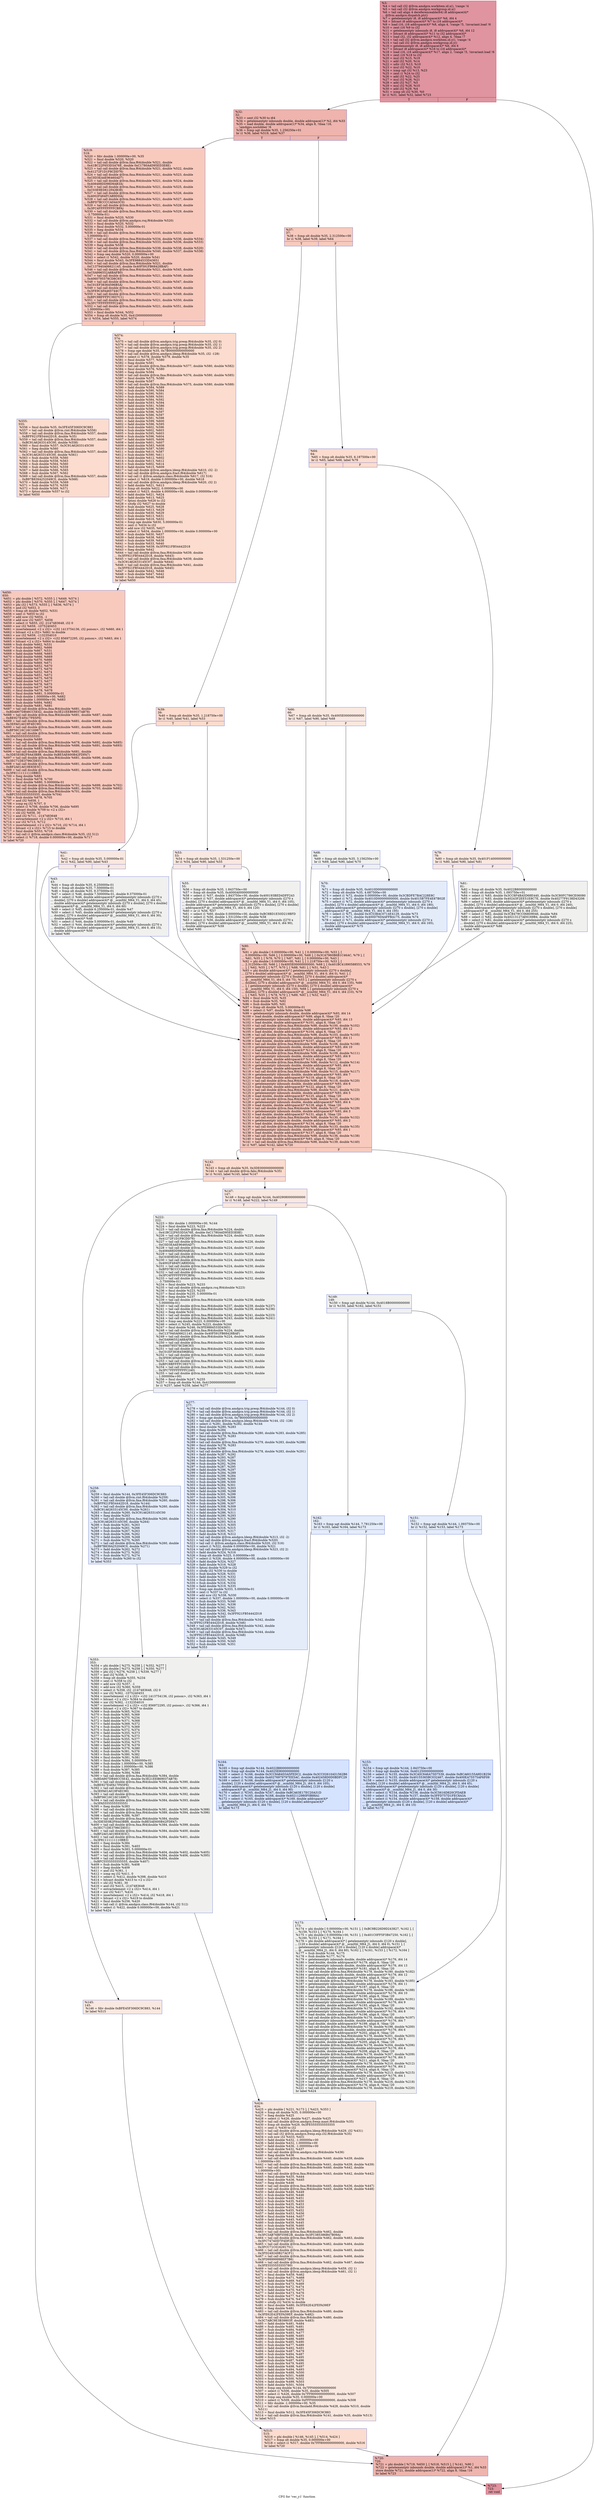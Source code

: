 digraph "CFG for 'vec_y1' function" {
	label="CFG for 'vec_y1' function";

	Node0x59ad000 [shape=record,color="#b70d28ff", style=filled, fillcolor="#b70d2870",label="{%3:\l  %4 = tail call i32 @llvm.amdgcn.workitem.id.x(), !range !4\l  %5 = tail call i32 @llvm.amdgcn.workgroup.id.x()\l  %6 = tail call align 4 dereferenceable(64) i8 addrspace(4)*\l... @llvm.amdgcn.dispatch.ptr()\l  %7 = getelementptr i8, i8 addrspace(4)* %6, i64 4\l  %8 = bitcast i8 addrspace(4)* %7 to i16 addrspace(4)*\l  %9 = load i16, i16 addrspace(4)* %8, align 4, !range !5, !invariant.load !6\l  %10 = zext i16 %9 to i32\l  %11 = getelementptr inbounds i8, i8 addrspace(4)* %6, i64 12\l  %12 = bitcast i8 addrspace(4)* %11 to i32 addrspace(4)*\l  %13 = load i32, i32 addrspace(4)* %12, align 4, !tbaa !7\l  %14 = tail call i32 @llvm.amdgcn.workitem.id.y(), !range !4\l  %15 = tail call i32 @llvm.amdgcn.workgroup.id.y()\l  %16 = getelementptr i8, i8 addrspace(4)* %6, i64 6\l  %17 = bitcast i8 addrspace(4)* %16 to i16 addrspace(4)*\l  %18 = load i16, i16 addrspace(4)* %17, align 2, !range !5, !invariant.load !6\l  %19 = zext i16 %18 to i32\l  %20 = mul i32 %15, %19\l  %21 = add i32 %20, %14\l  %22 = udiv i32 %13, %10\l  %23 = mul i32 %22, %10\l  %24 = icmp ugt i32 %13, %23\l  %25 = zext i1 %24 to i32\l  %26 = add i32 %22, %25\l  %27 = mul i32 %26, %21\l  %28 = add i32 %27, %5\l  %29 = mul i32 %28, %10\l  %30 = add i32 %29, %4\l  %31 = icmp slt i32 %30, %0\l  br i1 %31, label %32, label %723\l|{<s0>T|<s1>F}}"];
	Node0x59ad000:s0 -> Node0x59b1900;
	Node0x59ad000:s1 -> Node0x59b1990;
	Node0x59b1900 [shape=record,color="#3d50c3ff", style=filled, fillcolor="#d8564670",label="{%32:\l32:                                               \l  %33 = sext i32 %30 to i64\l  %34 = getelementptr inbounds double, double addrspace(1)* %2, i64 %33\l  %35 = load double, double addrspace(1)* %34, align 8, !tbaa !16,\l... !amdgpu.noclobber !6\l  %36 = fcmp ugt double %35, 1.256250e+01\l  br i1 %36, label %519, label %37\l|{<s0>T|<s1>F}}"];
	Node0x59b1900:s0 -> Node0x59a7450;
	Node0x59b1900:s1 -> Node0x59a74e0;
	Node0x59a74e0 [shape=record,color="#3d50c3ff", style=filled, fillcolor="#ef886b70",label="{%37:\l37:                                               \l  %38 = fcmp olt double %35, 2.312500e+00\l  br i1 %38, label %39, label %64\l|{<s0>T|<s1>F}}"];
	Node0x59a74e0:s0 -> Node0x59a76b0;
	Node0x59a74e0:s1 -> Node0x59a7740;
	Node0x59a76b0 [shape=record,color="#3d50c3ff", style=filled, fillcolor="#f7af9170",label="{%39:\l39:                                               \l  %40 = fcmp olt double %35, 1.218750e+00\l  br i1 %40, label %41, label %53\l|{<s0>T|<s1>F}}"];
	Node0x59a76b0:s0 -> Node0x59a7910;
	Node0x59a76b0:s1 -> Node0x59a79a0;
	Node0x59a7910 [shape=record,color="#3d50c3ff", style=filled, fillcolor="#f1ccb870",label="{%41:\l41:                                               \l  %42 = fcmp olt double %35, 5.000000e-01\l  br i1 %42, label %90, label %43\l|{<s0>T|<s1>F}}"];
	Node0x59a7910:s0 -> Node0x59a7b70;
	Node0x59a7910:s1 -> Node0x59a7bc0;
	Node0x59a7bc0 [shape=record,color="#3d50c3ff", style=filled, fillcolor="#dedcdb70",label="{%43:\l43:                                               \l  %44 = fcmp olt double %35, 6.250000e-01\l  %45 = fcmp olt double %35, 7.500000e-01\l  %46 = fcmp olt double %35, 9.375000e-01\l  %47 = select i1 %46, double 7.500000e-01, double 9.375000e-01\l  %48 = select i1 %46, double addrspace(4)* getelementptr inbounds ([270 x\l... double], [270 x double] addrspace(4)* @__ocmltbl_M64_Y1, i64 0, i64 45),\l... double addrspace(4)* getelementptr inbounds ([270 x double], [270 x double]\l... addrspace(4)* @__ocmltbl_M64_Y1, i64 0, i64 60)\l  %49 = select i1 %45, double 6.250000e-01, double %47\l  %50 = select i1 %45, double addrspace(4)* getelementptr inbounds ([270 x\l... double], [270 x double] addrspace(4)* @__ocmltbl_M64_Y1, i64 0, i64 30),\l... double addrspace(4)* %48\l  %51 = select i1 %44, double 5.000000e-01, double %49\l  %52 = select i1 %44, double addrspace(4)* getelementptr inbounds ([270 x\l... double], [270 x double] addrspace(4)* @__ocmltbl_M64_Y1, i64 0, i64 15),\l... double addrspace(4)* %50\l  br label %90\l}"];
	Node0x59a7bc0 -> Node0x59a7b70;
	Node0x59a79a0 [shape=record,color="#3d50c3ff", style=filled, fillcolor="#f1ccb870",label="{%53:\l53:                                               \l  %54 = fcmp olt double %35, 1.531250e+00\l  br i1 %54, label %90, label %55\l|{<s0>T|<s1>F}}"];
	Node0x59a79a0:s0 -> Node0x59a7b70;
	Node0x59a79a0:s1 -> Node0x59a89a0;
	Node0x59a89a0 [shape=record,color="#3d50c3ff", style=filled, fillcolor="#dedcdb70",label="{%55:\l55:                                               \l  %56 = fcmp olt double %35, 1.843750e+00\l  %57 = fcmp olt double %35, 0x4000A00000000000\l  %58 = select i1 %57, double 1.843750e+00, double 0x400193BED4DFF243\l  %59 = select i1 %57, double addrspace(4)* getelementptr inbounds ([270 x\l... double], [270 x double] addrspace(4)* @__ocmltbl_M64_Y1, i64 0, i64 105),\l... double addrspace(4)* getelementptr inbounds ([270 x double], [270 x double]\l... addrspace(4)* @__ocmltbl_M64_Y1, i64 0, i64 120)\l  %60 = or i1 %56, %57\l  %61 = select i1 %60, double 0.000000e+00, double 0xBC8BD1E50D219BFD\l  %62 = select i1 %56, double 1.531250e+00, double %58\l  %63 = select i1 %56, double addrspace(4)* getelementptr inbounds ([270 x\l... double], [270 x double] addrspace(4)* @__ocmltbl_M64_Y1, i64 0, i64 90),\l... double addrspace(4)* %59\l  br label %90\l}"];
	Node0x59a89a0 -> Node0x59a7b70;
	Node0x59a7740 [shape=record,color="#3d50c3ff", style=filled, fillcolor="#f7af9170",label="{%64:\l64:                                               \l  %65 = fcmp olt double %35, 6.187500e+00\l  br i1 %65, label %66, label %79\l|{<s0>T|<s1>F}}"];
	Node0x59a7740:s0 -> Node0x59b1b60;
	Node0x59a7740:s1 -> Node0x59b1bb0;
	Node0x59b1b60 [shape=record,color="#3d50c3ff", style=filled, fillcolor="#f1ccb870",label="{%66:\l66:                                               \l  %67 = fcmp olt double %35, 0x4005E00000000000\l  br i1 %67, label %90, label %68\l|{<s0>T|<s1>F}}"];
	Node0x59b1b60:s0 -> Node0x59a7b70;
	Node0x59b1b60:s1 -> Node0x59a98c0;
	Node0x59a98c0 [shape=record,color="#3d50c3ff", style=filled, fillcolor="#dedcdb70",label="{%68:\l68:                                               \l  %69 = fcmp olt double %35, 3.156250e+00\l  br i1 %69, label %90, label %70\l|{<s0>T|<s1>F}}"];
	Node0x59a98c0:s0 -> Node0x59a7b70;
	Node0x59a98c0:s1 -> Node0x59a9a90;
	Node0x59a9a90 [shape=record,color="#3d50c3ff", style=filled, fillcolor="#c1d4f470",label="{%70:\l70:                                               \l  %71 = fcmp olt double %35, 0x4010D00000000000\l  %72 = fcmp olt double %35, 4.687500e+00\l  %73 = select i1 %72, double 0.000000e+00, double 0x3CBDFE7BAC228E8C\l  %74 = select i1 %72, double 0x4010D00000000000, double 0x4015B7FE4E87B02E\l  %75 = select i1 %72, double addrspace(4)* getelementptr inbounds ([270 x\l... double], [270 x double] addrspace(4)* @__ocmltbl_M64_Y1, i64 0, i64 180),\l... double addrspace(4)* getelementptr inbounds ([270 x double], [270 x double]\l... addrspace(4)* @__ocmltbl_M64_Y1, i64 0, i64 195)\l  %76 = select i1 %71, double 0x3C53BAC0714E4129, double %73\l  %77 = select i1 %71, double 0x400D76D4AFFBA175, double %74\l  %78 = select i1 %71, double addrspace(4)* getelementptr inbounds ([270 x\l... double], [270 x double] addrspace(4)* @__ocmltbl_M64_Y1, i64 0, i64 165),\l... double addrspace(4)* %75\l  br label %90\l}"];
	Node0x59a9a90 -> Node0x59a7b70;
	Node0x59b1bb0 [shape=record,color="#3d50c3ff", style=filled, fillcolor="#f1ccb870",label="{%79:\l79:                                               \l  %80 = fcmp olt double %35, 0x401F140000000000\l  br i1 %80, label %90, label %81\l|{<s0>T|<s1>F}}"];
	Node0x59b1bb0:s0 -> Node0x59a7b70;
	Node0x59b1bb0:s1 -> Node0x59aa5d0;
	Node0x59aa5d0 [shape=record,color="#3d50c3ff", style=filled, fillcolor="#dedcdb70",label="{%81:\l81:                                               \l  %82 = fcmp olt double %35, 0x4022B80000000000\l  %83 = fcmp olt double %35, 1.093750e+01\l  %84 = select i1 %83, double 0x3CC8F4BA5D68E440, double 0x3C80FC786CE06080\l  %85 = select i1 %83, double 0x40243F2EE51E8C7E, double 0x40277F9138D43206\l  %86 = select i1 %83, double addrspace(4)* getelementptr inbounds ([270 x\l... double], [270 x double] addrspace(4)* @__ocmltbl_M64_Y1, i64 0, i64 240),\l... double addrspace(4)* getelementptr inbounds ([270 x double], [270 x double]\l... addrspace(4)* @__ocmltbl_M64_Y1, i64 0, i64 255)\l  %87 = select i1 %82, double 0x3CB479CC068D9046, double %84\l  %88 = select i1 %82, double 0x40213127AE6169B4, double %85\l  %89 = select i1 %82, double addrspace(4)* getelementptr inbounds ([270 x\l... double], [270 x double] addrspace(4)* @__ocmltbl_M64_Y1, i64 0, i64 225),\l... double addrspace(4)* %86\l  br label %90\l}"];
	Node0x59aa5d0 -> Node0x59a7b70;
	Node0x59a7b70 [shape=record,color="#3d50c3ff", style=filled, fillcolor="#ef886b70",label="{%90:\l90:                                               \l  %91 = phi double [ 0.000000e+00, %41 ], [ 0.000000e+00, %53 ], [\l... 0.000000e+00, %66 ], [ 0.000000e+00, %68 ], [ 0x3CA7960B6B1C46AC, %79 ], [\l... %61, %55 ], [ %76, %70 ], [ %87, %81 ], [ 0.000000e+00, %43 ]\l  %92 = phi double [ 0.000000e+00, %41 ], [ 1.218750e+00, %53 ], [\l... 2.312500e+00, %66 ], [ 0x4005E00000000000, %68 ], [ 0x401BC41890588553, %79\l... ], [ %62, %55 ], [ %77, %70 ], [ %88, %81 ], [ %51, %43 ]\l  %93 = phi double addrspace(4)* [ getelementptr inbounds ([270 x double],\l... [270 x double] addrspace(4)* @__ocmltbl_M64_Y1, i64 0, i64 0), %41 ], [\l... getelementptr inbounds ([270 x double], [270 x double] addrspace(4)*\l... @__ocmltbl_M64_Y1, i64 0, i64 75), %53 ], [ getelementptr inbounds ([270 x\l... double], [270 x double] addrspace(4)* @__ocmltbl_M64_Y1, i64 0, i64 135), %66\l... ], [ getelementptr inbounds ([270 x double], [270 x double] addrspace(4)*\l... @__ocmltbl_M64_Y1, i64 0, i64 150), %68 ], [ getelementptr inbounds ([270 x\l... double], [270 x double] addrspace(4)* @__ocmltbl_M64_Y1, i64 0, i64 210), %79\l... ], [ %63, %55 ], [ %78, %70 ], [ %89, %81 ], [ %52, %43 ]\l  %94 = fmul double %35, %35\l  %95 = fsub double %35, %92\l  %96 = fsub double %95, %91\l  %97 = fcmp olt double %35, 5.000000e-01\l  %98 = select i1 %97, double %94, double %96\l  %99 = getelementptr inbounds double, double addrspace(4)* %93, i64 14\l  %100 = load double, double addrspace(4)* %99, align 8, !tbaa !20\l  %101 = getelementptr inbounds double, double addrspace(4)* %93, i64 13\l  %102 = load double, double addrspace(4)* %101, align 8, !tbaa !20\l  %103 = tail call double @llvm.fma.f64(double %98, double %100, double %102)\l  %104 = getelementptr inbounds double, double addrspace(4)* %93, i64 12\l  %105 = load double, double addrspace(4)* %104, align 8, !tbaa !20\l  %106 = tail call double @llvm.fma.f64(double %98, double %103, double %105)\l  %107 = getelementptr inbounds double, double addrspace(4)* %93, i64 11\l  %108 = load double, double addrspace(4)* %107, align 8, !tbaa !20\l  %109 = tail call double @llvm.fma.f64(double %98, double %106, double %108)\l  %110 = getelementptr inbounds double, double addrspace(4)* %93, i64 10\l  %111 = load double, double addrspace(4)* %110, align 8, !tbaa !20\l  %112 = tail call double @llvm.fma.f64(double %98, double %109, double %111)\l  %113 = getelementptr inbounds double, double addrspace(4)* %93, i64 9\l  %114 = load double, double addrspace(4)* %113, align 8, !tbaa !20\l  %115 = tail call double @llvm.fma.f64(double %98, double %112, double %114)\l  %116 = getelementptr inbounds double, double addrspace(4)* %93, i64 8\l  %117 = load double, double addrspace(4)* %116, align 8, !tbaa !20\l  %118 = tail call double @llvm.fma.f64(double %98, double %115, double %117)\l  %119 = getelementptr inbounds double, double addrspace(4)* %93, i64 7\l  %120 = load double, double addrspace(4)* %119, align 8, !tbaa !20\l  %121 = tail call double @llvm.fma.f64(double %98, double %118, double %120)\l  %122 = getelementptr inbounds double, double addrspace(4)* %93, i64 6\l  %123 = load double, double addrspace(4)* %122, align 8, !tbaa !20\l  %124 = tail call double @llvm.fma.f64(double %98, double %121, double %123)\l  %125 = getelementptr inbounds double, double addrspace(4)* %93, i64 5\l  %126 = load double, double addrspace(4)* %125, align 8, !tbaa !20\l  %127 = tail call double @llvm.fma.f64(double %98, double %124, double %126)\l  %128 = getelementptr inbounds double, double addrspace(4)* %93, i64 4\l  %129 = load double, double addrspace(4)* %128, align 8, !tbaa !20\l  %130 = tail call double @llvm.fma.f64(double %98, double %127, double %129)\l  %131 = getelementptr inbounds double, double addrspace(4)* %93, i64 3\l  %132 = load double, double addrspace(4)* %131, align 8, !tbaa !20\l  %133 = tail call double @llvm.fma.f64(double %98, double %130, double %132)\l  %134 = getelementptr inbounds double, double addrspace(4)* %93, i64 2\l  %135 = load double, double addrspace(4)* %134, align 8, !tbaa !20\l  %136 = tail call double @llvm.fma.f64(double %98, double %133, double %135)\l  %137 = getelementptr inbounds double, double addrspace(4)* %93, i64 1\l  %138 = load double, double addrspace(4)* %137, align 8, !tbaa !20\l  %139 = tail call double @llvm.fma.f64(double %98, double %136, double %138)\l  %140 = load double, double addrspace(4)* %93, align 8, !tbaa !20\l  %141 = tail call double @llvm.fma.f64(double %98, double %139, double %140)\l  br i1 %97, label %142, label %720\l|{<s0>T|<s1>F}}"];
	Node0x59a7b70:s0 -> Node0x59be5e0;
	Node0x59a7b70:s1 -> Node0x59be670;
	Node0x59be5e0 [shape=record,color="#3d50c3ff", style=filled, fillcolor="#f7af9170",label="{%142:\l142:                                              \l  %143 = fcmp olt double %35, 0x3DE0000000000000\l  %144 = tail call double @llvm.fabs.f64(double %35)\l  br i1 %143, label %145, label %147\l|{<s0>T|<s1>F}}"];
	Node0x59be5e0:s0 -> Node0x59bea40;
	Node0x59be5e0:s1 -> Node0x59bead0;
	Node0x59bea40 [shape=record,color="#3d50c3ff", style=filled, fillcolor="#f1ccb870",label="{%145:\l145:                                              \l  %146 = fdiv double 0xBFE45F306DC9C883, %144\l  br label %515\l}"];
	Node0x59bea40 -> Node0x59beca0;
	Node0x59bead0 [shape=record,color="#3d50c3ff", style=filled, fillcolor="#f1ccb870",label="{%147:\l147:                                              \l  %148 = fcmp ugt double %144, 0x4029080000000000\l  br i1 %148, label %222, label %149\l|{<s0>T|<s1>F}}"];
	Node0x59bead0:s0 -> Node0x59bee30;
	Node0x59bead0:s1 -> Node0x59beec0;
	Node0x59beec0 [shape=record,color="#3d50c3ff", style=filled, fillcolor="#dedcdb70",label="{%149:\l149:                                              \l  %150 = fcmp ugt double %144, 0x4018B00000000000\l  br i1 %150, label %162, label %151\l|{<s0>T|<s1>F}}"];
	Node0x59beec0:s0 -> Node0x59bf090;
	Node0x59beec0:s1 -> Node0x59bf120;
	Node0x59bf120 [shape=record,color="#3d50c3ff", style=filled, fillcolor="#c1d4f470",label="{%151:\l151:                                              \l  %152 = fcmp ugt double %144, 1.093750e+00\l  br i1 %152, label %153, label %173\l|{<s0>T|<s1>F}}"];
	Node0x59bf120:s0 -> Node0x59bf2f0;
	Node0x59bf120:s1 -> Node0x59bf380;
	Node0x59bf2f0 [shape=record,color="#3d50c3ff", style=filled, fillcolor="#a1c0ff70",label="{%153:\l153:                                              \l  %154 = fcmp ugt double %144, 2.843750e+00\l  %155 = fcmp ugt double %144, 0x4012500000000000\l  %156 = select i1 %155, double 0x3CA5C646A75D7539, double 0xBCA60155A9D1B256\l  %157 = select i1 %155, double 0x40155365BC032467, double 0x400EA75575AF6F09\l  %158 = select i1 %155, double addrspace(4)* getelementptr inbounds ([120 x\l... double], [120 x double] addrspace(4)* @__ocmltbl_M64_J1, i64 0, i64 45),\l... double addrspace(4)* getelementptr inbounds ([120 x double], [120 x double]\l... addrspace(4)* @__ocmltbl_M64_J1, i64 0, i64 30)\l  %159 = select i1 %154, double %156, double 0x3C5616D820CFDAEB\l  %160 = select i1 %154, double %157, double 0x3FFD757D1FEC8A3A\l  %161 = select i1 %154, double addrspace(4)* %158, double addrspace(4)*\l... getelementptr inbounds ([120 x double], [120 x double] addrspace(4)*\l... @__ocmltbl_M64_J1, i64 0, i64 15)\l  br label %173\l}"];
	Node0x59bf2f0 -> Node0x59bf380;
	Node0x59bf090 [shape=record,color="#3d50c3ff", style=filled, fillcolor="#c1d4f470",label="{%162:\l162:                                              \l  %163 = fcmp ugt double %144, 7.781250e+00\l  br i1 %163, label %164, label %173\l|{<s0>T|<s1>F}}"];
	Node0x59bf090:s0 -> Node0x59bfef0;
	Node0x59bf090:s1 -> Node0x59bf380;
	Node0x59bfef0 [shape=record,color="#3d50c3ff", style=filled, fillcolor="#a1c0ff70",label="{%164:\l164:                                              \l  %165 = fcmp ugt double %144, 0x4022B80000000000\l  %166 = fcmp ugt double %144, 0x4025E80000000000\l  %167 = select i1 %166, double 0x3CC9A84D3A5FEDC2, double 0x3CC02610A51562B6\l  %168 = select i1 %166, double 0x40276979797EE5AC, double 0x402458D0D0BDFC29\l  %169 = select i1 %166, double addrspace(4)* getelementptr inbounds ([120 x\l... double], [120 x double] addrspace(4)* @__ocmltbl_M64_J1, i64 0, i64 105),\l... double addrspace(4)* getelementptr inbounds ([120 x double], [120 x double]\l... addrspace(4)* @__ocmltbl_M64_J1, i64 0, i64 90)\l  %170 = select i1 %165, double %167, double 0xBCA63E17EC20A31D\l  %171 = select i1 %165, double %168, double 0x402112980F0B88A1\l  %172 = select i1 %165, double addrspace(4)* %169, double addrspace(4)*\l... getelementptr inbounds ([120 x double], [120 x double] addrspace(4)*\l... @__ocmltbl_M64_J1, i64 0, i64 75)\l  br label %173\l}"];
	Node0x59bfef0 -> Node0x59bf380;
	Node0x59bf380 [shape=record,color="#3d50c3ff", style=filled, fillcolor="#dedcdb70",label="{%173:\l173:                                              \l  %174 = phi double [ 0.000000e+00, %151 ], [ 0xBC9B226D9D243827, %162 ], [\l... %159, %153 ], [ %170, %164 ]\l  %175 = phi double [ 0.000000e+00, %151 ], [ 0x401C0FF5F3B47250, %162 ], [\l... %160, %153 ], [ %171, %164 ]\l  %176 = phi double addrspace(4)* [ getelementptr inbounds ([120 x double],\l... [120 x double] addrspace(4)* @__ocmltbl_M64_J1, i64 0, i64 0), %151 ], [\l... getelementptr inbounds ([120 x double], [120 x double] addrspace(4)*\l... @__ocmltbl_M64_J1, i64 0, i64 60), %162 ], [ %161, %153 ], [ %172, %164 ]\l  %177 = fsub double %144, %175\l  %178 = fsub double %177, %174\l  %179 = getelementptr inbounds double, double addrspace(4)* %176, i64 14\l  %180 = load double, double addrspace(4)* %179, align 8, !tbaa !20\l  %181 = getelementptr inbounds double, double addrspace(4)* %176, i64 13\l  %182 = load double, double addrspace(4)* %181, align 8, !tbaa !20\l  %183 = tail call double @llvm.fma.f64(double %178, double %180, double %182)\l  %184 = getelementptr inbounds double, double addrspace(4)* %176, i64 12\l  %185 = load double, double addrspace(4)* %184, align 8, !tbaa !20\l  %186 = tail call double @llvm.fma.f64(double %178, double %183, double %185)\l  %187 = getelementptr inbounds double, double addrspace(4)* %176, i64 11\l  %188 = load double, double addrspace(4)* %187, align 8, !tbaa !20\l  %189 = tail call double @llvm.fma.f64(double %178, double %186, double %188)\l  %190 = getelementptr inbounds double, double addrspace(4)* %176, i64 10\l  %191 = load double, double addrspace(4)* %190, align 8, !tbaa !20\l  %192 = tail call double @llvm.fma.f64(double %178, double %189, double %191)\l  %193 = getelementptr inbounds double, double addrspace(4)* %176, i64 9\l  %194 = load double, double addrspace(4)* %193, align 8, !tbaa !20\l  %195 = tail call double @llvm.fma.f64(double %178, double %192, double %194)\l  %196 = getelementptr inbounds double, double addrspace(4)* %176, i64 8\l  %197 = load double, double addrspace(4)* %196, align 8, !tbaa !20\l  %198 = tail call double @llvm.fma.f64(double %178, double %195, double %197)\l  %199 = getelementptr inbounds double, double addrspace(4)* %176, i64 7\l  %200 = load double, double addrspace(4)* %199, align 8, !tbaa !20\l  %201 = tail call double @llvm.fma.f64(double %178, double %198, double %200)\l  %202 = getelementptr inbounds double, double addrspace(4)* %176, i64 6\l  %203 = load double, double addrspace(4)* %202, align 8, !tbaa !20\l  %204 = tail call double @llvm.fma.f64(double %178, double %201, double %203)\l  %205 = getelementptr inbounds double, double addrspace(4)* %176, i64 5\l  %206 = load double, double addrspace(4)* %205, align 8, !tbaa !20\l  %207 = tail call double @llvm.fma.f64(double %178, double %204, double %206)\l  %208 = getelementptr inbounds double, double addrspace(4)* %176, i64 4\l  %209 = load double, double addrspace(4)* %208, align 8, !tbaa !20\l  %210 = tail call double @llvm.fma.f64(double %178, double %207, double %209)\l  %211 = getelementptr inbounds double, double addrspace(4)* %176, i64 3\l  %212 = load double, double addrspace(4)* %211, align 8, !tbaa !20\l  %213 = tail call double @llvm.fma.f64(double %178, double %210, double %212)\l  %214 = getelementptr inbounds double, double addrspace(4)* %176, i64 2\l  %215 = load double, double addrspace(4)* %214, align 8, !tbaa !20\l  %216 = tail call double @llvm.fma.f64(double %178, double %213, double %215)\l  %217 = getelementptr inbounds double, double addrspace(4)* %176, i64 1\l  %218 = load double, double addrspace(4)* %217, align 8, !tbaa !20\l  %219 = tail call double @llvm.fma.f64(double %178, double %216, double %218)\l  %220 = load double, double addrspace(4)* %176, align 8, !tbaa !20\l  %221 = tail call double @llvm.fma.f64(double %178, double %219, double %220)\l  br label %424\l}"];
	Node0x59bf380 -> Node0x59c2e80;
	Node0x59bee30 [shape=record,color="#3d50c3ff", style=filled, fillcolor="#dedcdb70",label="{%222:\l222:                                              \l  %223 = fdiv double 1.000000e+00, %144\l  %224 = fmul double %223, %223\l  %225 = tail call double @llvm.fma.f64(double %224, double\l... 0x41BC22F653D3A76E, double 0xC1780A4D95ED3E8E)\l  %226 = tail call double @llvm.fma.f64(double %224, double %225, double\l... 0x41272F1D1F8CDD76)\l  %227 = tail call double @llvm.fma.f64(double %224, double %226, double\l... 0xC0D3EA4E96460AD7)\l  %228 = tail call double @llvm.fma.f64(double %224, double %227, double\l... 0x408488DD98D9AB3A)\l  %229 = tail call double @llvm.fma.f64(double %224, double %228, double\l... 0xC03E9ED612FA3B38)\l  %230 = tail call double @llvm.fma.f64(double %224, double %229, double\l... 0x4002F484FCAB9DDA)\l  %231 = tail call double @llvm.fma.f64(double %224, double %230, double\l... 0xBFD7BCCCCAD443C0)\l  %232 = tail call double @llvm.fma.f64(double %224, double %231, double\l... 0x3FC4FFFFFFFFCBFA)\l  %233 = tail call double @llvm.fma.f64(double %224, double %232, double\l... -3.750000e-01)\l  %234 = fmul double %223, %233\l  %235 = tail call double @llvm.amdgcn.rsq.f64(double %223)\l  %236 = fmul double %223, %235\l  %237 = fmul double %235, 5.000000e-01\l  %238 = fneg double %237\l  %239 = tail call double @llvm.fma.f64(double %238, double %236, double\l... 5.000000e-01)\l  %240 = tail call double @llvm.fma.f64(double %237, double %239, double %237)\l  %241 = tail call double @llvm.fma.f64(double %236, double %239, double %236)\l  %242 = fneg double %241\l  %243 = tail call double @llvm.fma.f64(double %242, double %241, double %223)\l  %244 = tail call double @llvm.fma.f64(double %243, double %240, double %241)\l  %245 = fcmp oeq double %223, 0.000000e+00\l  %246 = select i1 %245, double %223, double %244\l  %247 = fmul double %246, 0x3FE9884533D43651\l  %248 = tail call double @llvm.fma.f64(double %224, double\l... 0xC137940A06621145, double 0x40F591FB68428BAF)\l  %249 = tail call double @llvm.fma.f64(double %224, double %248, double\l... 0xC0A996552A8BAFB0)\l  %250 = tail call double @llvm.fma.f64(double %224, double %249, double\l... 0x4060795578CD8C93)\l  %251 = tail call double @llvm.fma.f64(double %224, double %250, double\l... 0xC01EF38364596B5A)\l  %252 = tail call double @llvm.fma.f64(double %224, double %251, double\l... 0x3FE9C4FA465744C7)\l  %253 = tail call double @llvm.fma.f64(double %224, double %252, double\l... 0xBFC8BFFFFC3937C1)\l  %254 = tail call double @llvm.fma.f64(double %224, double %253, double\l... 0x3FC7FFFFFFFFC240)\l  %255 = tail call double @llvm.fma.f64(double %224, double %254, double\l... 1.000000e+00)\l  %256 = fmul double %247, %255\l  %257 = fcmp olt double %144, 0x41D0000000000000\l  br i1 %257, label %258, label %277\l|{<s0>T|<s1>F}}"];
	Node0x59bee30:s0 -> Node0x59bd820;
	Node0x59bee30:s1 -> Node0x59bd8b0;
	Node0x59bd820 [shape=record,color="#3d50c3ff", style=filled, fillcolor="#c1d4f470",label="{%258:\l258:                                              \l  %259 = fmul double %144, 0x3FE45F306DC9C883\l  %260 = tail call double @llvm.rint.f64(double %259)\l  %261 = tail call double @llvm.fma.f64(double %260, double\l... 0xBFF921FB54442D18, double %144)\l  %262 = tail call double @llvm.fma.f64(double %260, double\l... 0xBC91A62633145C00, double %261)\l  %263 = fmul double %260, 0x3C91A62633145C00\l  %264 = fneg double %263\l  %265 = tail call double @llvm.fma.f64(double %260, double\l... 0x3C91A62633145C00, double %264)\l  %266 = fsub double %261, %263\l  %267 = fsub double %261, %266\l  %268 = fsub double %267, %263\l  %269 = fsub double %266, %262\l  %270 = fadd double %269, %268\l  %271 = fsub double %270, %265\l  %272 = tail call double @llvm.fma.f64(double %260, double\l... 0xB97B839A252049C0, double %271)\l  %273 = fadd double %262, %272\l  %274 = fsub double %273, %262\l  %275 = fsub double %272, %274\l  %276 = fptosi double %260 to i32\l  br label %353\l}"];
	Node0x59bd820 -> Node0x59c7020;
	Node0x59bd8b0 [shape=record,color="#3d50c3ff", style=filled, fillcolor="#c1d4f470",label="{%277:\l277:                                              \l  %278 = tail call double @llvm.amdgcn.trig.preop.f64(double %144, i32 0)\l  %279 = tail call double @llvm.amdgcn.trig.preop.f64(double %144, i32 1)\l  %280 = tail call double @llvm.amdgcn.trig.preop.f64(double %144, i32 2)\l  %281 = fcmp oge double %144, 0x7B00000000000000\l  %282 = tail call double @llvm.amdgcn.ldexp.f64(double %144, i32 -128)\l  %283 = select i1 %281, double %282, double %144\l  %284 = fmul double %280, %283\l  %285 = fneg double %284\l  %286 = tail call double @llvm.fma.f64(double %280, double %283, double %285)\l  %287 = fmul double %279, %283\l  %288 = fneg double %287\l  %289 = tail call double @llvm.fma.f64(double %279, double %283, double %288)\l  %290 = fmul double %278, %283\l  %291 = fneg double %290\l  %292 = tail call double @llvm.fma.f64(double %278, double %283, double %291)\l  %293 = fadd double %287, %292\l  %294 = fsub double %293, %287\l  %295 = fsub double %293, %294\l  %296 = fsub double %292, %294\l  %297 = fsub double %287, %295\l  %298 = fadd double %296, %297\l  %299 = fadd double %284, %289\l  %300 = fsub double %299, %284\l  %301 = fsub double %299, %300\l  %302 = fsub double %289, %300\l  %303 = fsub double %284, %301\l  %304 = fadd double %302, %303\l  %305 = fadd double %299, %298\l  %306 = fsub double %305, %299\l  %307 = fsub double %305, %306\l  %308 = fsub double %298, %306\l  %309 = fsub double %299, %307\l  %310 = fadd double %308, %309\l  %311 = fadd double %304, %310\l  %312 = fadd double %286, %311\l  %313 = fadd double %290, %293\l  %314 = fsub double %313, %290\l  %315 = fsub double %293, %314\l  %316 = fadd double %315, %305\l  %317 = fsub double %316, %315\l  %318 = fsub double %305, %317\l  %319 = fadd double %318, %312\l  %320 = tail call double @llvm.amdgcn.ldexp.f64(double %313, i32 -2)\l  %321 = tail call double @llvm.amdgcn.fract.f64(double %320)\l  %322 = tail call i1 @llvm.amdgcn.class.f64(double %320, i32 516)\l  %323 = select i1 %322, double 0.000000e+00, double %321\l  %324 = tail call double @llvm.amdgcn.ldexp.f64(double %323, i32 2)\l  %325 = fadd double %324, %316\l  %326 = fcmp olt double %325, 0.000000e+00\l  %327 = select i1 %326, double 4.000000e+00, double 0.000000e+00\l  %328 = fadd double %324, %327\l  %329 = fadd double %316, %328\l  %330 = fptosi double %329 to i32\l  %331 = sitofp i32 %330 to double\l  %332 = fsub double %328, %331\l  %333 = fadd double %316, %332\l  %334 = fsub double %333, %332\l  %335 = fsub double %316, %334\l  %336 = fadd double %319, %335\l  %337 = fcmp oge double %333, 5.000000e-01\l  %338 = zext i1 %337 to i32\l  %339 = add nsw i32 %338, %330\l  %340 = select i1 %337, double 1.000000e+00, double 0.000000e+00\l  %341 = fsub double %333, %340\l  %342 = fadd double %341, %336\l  %343 = fsub double %342, %341\l  %344 = fsub double %336, %343\l  %345 = fmul double %342, 0x3FF921FB54442D18\l  %346 = fneg double %345\l  %347 = tail call double @llvm.fma.f64(double %342, double\l... 0x3FF921FB54442D18, double %346)\l  %348 = tail call double @llvm.fma.f64(double %342, double\l... 0x3C91A62633145C07, double %347)\l  %349 = tail call double @llvm.fma.f64(double %344, double\l... 0x3FF921FB54442D18, double %348)\l  %350 = fadd double %345, %349\l  %351 = fsub double %350, %345\l  %352 = fsub double %349, %351\l  br label %353\l}"];
	Node0x59bd8b0 -> Node0x59c7020;
	Node0x59c7020 [shape=record,color="#3d50c3ff", style=filled, fillcolor="#dedcdb70",label="{%353:\l353:                                              \l  %354 = phi double [ %275, %258 ], [ %352, %277 ]\l  %355 = phi double [ %273, %258 ], [ %350, %277 ]\l  %356 = phi i32 [ %276, %258 ], [ %339, %277 ]\l  %357 = and i32 %356, 3\l  %358 = fcmp olt double %355, %234\l  %359 = sext i1 %358 to i32\l  %360 = add nsw i32 %357, -1\l  %361 = add nsw i32 %360, %359\l  %362 = select i1 %358, i32 -2147483648, i32 0\l  %363 = xor i32 %362, -1075240453\l  %364 = insertelement \<2 x i32\> \<i32 1413754136, i32 poison\>, i32 %363, i64 1\l  %365 = bitcast \<2 x i32\> %364 to double\l  %366 = xor i32 %362, -1132354010\l  %367 = insertelement \<2 x i32\> \<i32 856972295, i32 poison\>, i32 %366, i64 1\l  %368 = bitcast \<2 x i32\> %367 to double\l  %369 = fsub double %365, %234\l  %370 = fsub double %365, %369\l  %371 = fsub double %370, %234\l  %372 = fadd double %371, %368\l  %373 = fadd double %369, %372\l  %374 = fsub double %373, %369\l  %375 = fsub double %372, %374\l  %376 = fadd double %355, %373\l  %377 = fsub double %376, %373\l  %378 = fsub double %355, %377\l  %379 = fadd double %354, %375\l  %380 = fadd double %378, %379\l  %381 = fadd double %376, %380\l  %382 = fsub double %381, %376\l  %383 = fsub double %380, %382\l  %384 = fmul double %381, %381\l  %385 = fmul double %384, 5.000000e-01\l  %386 = fsub double 1.000000e+00, %385\l  %387 = fsub double 1.000000e+00, %386\l  %388 = fsub double %387, %385\l  %389 = fmul double %384, %384\l  %390 = tail call double @llvm.fma.f64(double %384, double\l... 0xBDA907DB46CC5E42, double 0x3E21EEB69037AB78)\l  %391 = tail call double @llvm.fma.f64(double %384, double %390, double\l... 0xBE927E4FA17F65F6)\l  %392 = tail call double @llvm.fma.f64(double %384, double %391, double\l... 0x3EFA01A019F4EC90)\l  %393 = tail call double @llvm.fma.f64(double %384, double %392, double\l... 0xBF56C16C16C16967)\l  %394 = tail call double @llvm.fma.f64(double %384, double %393, double\l... 0x3FA5555555555555)\l  %395 = fneg double %383\l  %396 = tail call double @llvm.fma.f64(double %381, double %395, double %388)\l  %397 = tail call double @llvm.fma.f64(double %389, double %394, double %396)\l  %398 = fadd double %386, %397\l  %399 = tail call double @llvm.fma.f64(double %384, double\l... 0x3DE5E0B2F9A43BB8, double 0xBE5AE600B42FDFA7)\l  %400 = tail call double @llvm.fma.f64(double %384, double %399, double\l... 0x3EC71DE3796CDE01)\l  %401 = tail call double @llvm.fma.f64(double %384, double %400, double\l... 0xBF2A01A019E83E5C)\l  %402 = tail call double @llvm.fma.f64(double %384, double %401, double\l... 0x3F81111111110BB3)\l  %403 = fneg double %384\l  %404 = fmul double %381, %403\l  %405 = fmul double %383, 5.000000e-01\l  %406 = tail call double @llvm.fma.f64(double %404, double %402, double %405)\l  %407 = tail call double @llvm.fma.f64(double %384, double %406, double %395)\l  %408 = tail call double @llvm.fma.f64(double %404, double\l... 0xBFC5555555555555, double %407)\l  %409 = fsub double %381, %408\l  %410 = fneg double %409\l  %411 = and i32 %361, 1\l  %412 = icmp eq i32 %411, 0\l  %413 = select i1 %412, double %398, double %410\l  %414 = bitcast double %413 to \<2 x i32\>\l  %415 = shl i32 %361, 30\l  %416 = and i32 %415, -2147483648\l  %417 = extractelement \<2 x i32\> %414, i64 1\l  %418 = xor i32 %417, %416\l  %419 = insertelement \<2 x i32\> %414, i32 %418, i64 1\l  %420 = bitcast \<2 x i32\> %419 to double\l  %421 = fmul double %256, %420\l  %422 = tail call i1 @llvm.amdgcn.class.f64(double %144, i32 512)\l  %423 = select i1 %422, double 0.000000e+00, double %421\l  br label %424\l}"];
	Node0x59c7020 -> Node0x59c2e80;
	Node0x59c2e80 [shape=record,color="#3d50c3ff", style=filled, fillcolor="#f1ccb870",label="{%424:\l424:                                              \l  %425 = phi double [ %221, %173 ], [ %423, %353 ]\l  %426 = fcmp olt double %35, 0.000000e+00\l  %427 = fneg double %425\l  %428 = select i1 %426, double %427, double %425\l  %429 = tail call double @llvm.amdgcn.frexp.mant.f64(double %35)\l  %430 = fcmp olt double %429, 0x3FE5555555555555\l  %431 = zext i1 %430 to i32\l  %432 = tail call double @llvm.amdgcn.ldexp.f64(double %429, i32 %431)\l  %433 = tail call i32 @llvm.amdgcn.frexp.exp.i32.f64(double %35)\l  %434 = sub nsw i32 %433, %431\l  %435 = fadd double %432, -1.000000e+00\l  %436 = fadd double %432, 1.000000e+00\l  %437 = fadd double %436, -1.000000e+00\l  %438 = fsub double %432, %437\l  %439 = tail call double @llvm.amdgcn.rcp.f64(double %436)\l  %440 = fneg double %436\l  %441 = tail call double @llvm.fma.f64(double %440, double %439, double\l... 1.000000e+00)\l  %442 = tail call double @llvm.fma.f64(double %441, double %439, double %439)\l  %443 = tail call double @llvm.fma.f64(double %440, double %442, double\l... 1.000000e+00)\l  %444 = tail call double @llvm.fma.f64(double %443, double %442, double %442)\l  %445 = fmul double %435, %444\l  %446 = fmul double %436, %445\l  %447 = fneg double %446\l  %448 = tail call double @llvm.fma.f64(double %445, double %436, double %447)\l  %449 = tail call double @llvm.fma.f64(double %445, double %438, double %448)\l  %450 = fadd double %446, %449\l  %451 = fsub double %450, %446\l  %452 = fsub double %449, %451\l  %453 = fsub double %435, %450\l  %454 = fsub double %435, %453\l  %455 = fsub double %454, %450\l  %456 = fsub double %455, %452\l  %457 = fadd double %453, %456\l  %458 = fmul double %444, %457\l  %459 = fadd double %445, %458\l  %460 = fsub double %459, %445\l  %461 = fsub double %458, %460\l  %462 = fmul double %459, %459\l  %463 = tail call double @llvm.fma.f64(double %462, double\l... 0x3FC3AB76BF559E2B, double 0x3FC385386B47B09A)\l  %464 = tail call double @llvm.fma.f64(double %462, double %463, double\l... 0x3FC7474DD7F4DF2E)\l  %465 = tail call double @llvm.fma.f64(double %462, double %464, double\l... 0x3FCC71C016291751)\l  %466 = tail call double @llvm.fma.f64(double %462, double %465, double\l... 0x3FD249249B27ACF1)\l  %467 = tail call double @llvm.fma.f64(double %462, double %466, double\l... 0x3FD99999998EF7B6)\l  %468 = tail call double @llvm.fma.f64(double %462, double %467, double\l... 0x3FE5555555555780)\l  %469 = tail call double @llvm.amdgcn.ldexp.f64(double %459, i32 1)\l  %470 = tail call double @llvm.amdgcn.ldexp.f64(double %461, i32 1)\l  %471 = fmul double %459, %462\l  %472 = fmul double %471, %468\l  %473 = fadd double %469, %472\l  %474 = fsub double %473, %469\l  %475 = fsub double %472, %474\l  %476 = fadd double %470, %475\l  %477 = fadd double %473, %476\l  %478 = fsub double %477, %473\l  %479 = fsub double %476, %478\l  %480 = sitofp i32 %434 to double\l  %481 = fmul double %480, 0x3FE62E42FEFA39EF\l  %482 = fneg double %481\l  %483 = tail call double @llvm.fma.f64(double %480, double\l... 0x3FE62E42FEFA39EF, double %482)\l  %484 = tail call double @llvm.fma.f64(double %480, double\l... 0x3C7ABC9E3B39803F, double %483)\l  %485 = fadd double %481, %484\l  %486 = fsub double %485, %481\l  %487 = fsub double %484, %486\l  %488 = fadd double %485, %477\l  %489 = fsub double %488, %485\l  %490 = fsub double %488, %489\l  %491 = fsub double %485, %490\l  %492 = fsub double %477, %489\l  %493 = fadd double %492, %491\l  %494 = fadd double %487, %479\l  %495 = fsub double %494, %487\l  %496 = fsub double %494, %495\l  %497 = fsub double %487, %496\l  %498 = fsub double %479, %495\l  %499 = fadd double %498, %497\l  %500 = fadd double %494, %493\l  %501 = fadd double %488, %500\l  %502 = fsub double %501, %488\l  %503 = fsub double %500, %502\l  %504 = fadd double %499, %503\l  %505 = fadd double %501, %504\l  %506 = fcmp oeq double %144, 0x7FF0000000000000\l  %507 = select i1 %506, double %35, double %505\l  %508 = select i1 %426, double 0x7FF8000000000000, double %507\l  %509 = fcmp oeq double %35, 0.000000e+00\l  %510 = select i1 %509, double 0xFFF0000000000000, double %508\l  %511 = fdiv double -1.000000e+00, %35\l  %512 = tail call double @llvm.fmuladd.f64(double %428, double %510, double\l... %511)\l  %513 = fmul double %512, 0x3FE45F306DC9C883\l  %514 = tail call double @llvm.fma.f64(double %141, double %35, double %513)\l  br label %515\l}"];
	Node0x59c2e80 -> Node0x59beca0;
	Node0x59beca0 [shape=record,color="#3d50c3ff", style=filled, fillcolor="#f7af9170",label="{%515:\l515:                                              \l  %516 = phi double [ %146, %145 ], [ %514, %424 ]\l  %517 = fcmp olt double %35, 0.000000e+00\l  %518 = select i1 %517, double 0x7FF8000000000000, double %516\l  br label %720\l}"];
	Node0x59beca0 -> Node0x59be670;
	Node0x59a7450 [shape=record,color="#3d50c3ff", style=filled, fillcolor="#ef886b70",label="{%519:\l519:                                              \l  %520 = fdiv double 1.000000e+00, %35\l  %521 = fmul double %520, %520\l  %522 = tail call double @llvm.fma.f64(double %521, double\l... 0x41BC22F653D3A76E, double 0xC1780A4D95ED3E8E)\l  %523 = tail call double @llvm.fma.f64(double %521, double %522, double\l... 0x41272F1D1F8CDD76)\l  %524 = tail call double @llvm.fma.f64(double %521, double %523, double\l... 0xC0D3EA4E96460AD7)\l  %525 = tail call double @llvm.fma.f64(double %521, double %524, double\l... 0x408488DD98D9AB3A)\l  %526 = tail call double @llvm.fma.f64(double %521, double %525, double\l... 0xC03E9ED612FA3B38)\l  %527 = tail call double @llvm.fma.f64(double %521, double %526, double\l... 0x4002F484FCAB9DDA)\l  %528 = tail call double @llvm.fma.f64(double %521, double %527, double\l... 0xBFD7BCCCCAD443C0)\l  %529 = tail call double @llvm.fma.f64(double %521, double %528, double\l... 0x3FC4FFFFFFFFCBFA)\l  %530 = tail call double @llvm.fma.f64(double %521, double %529, double\l... -3.750000e-01)\l  %531 = fmul double %520, %530\l  %532 = tail call double @llvm.amdgcn.rsq.f64(double %520)\l  %533 = fmul double %520, %532\l  %534 = fmul double %532, 5.000000e-01\l  %535 = fneg double %534\l  %536 = tail call double @llvm.fma.f64(double %535, double %533, double\l... 5.000000e-01)\l  %537 = tail call double @llvm.fma.f64(double %534, double %536, double %534)\l  %538 = tail call double @llvm.fma.f64(double %533, double %536, double %533)\l  %539 = fneg double %538\l  %540 = tail call double @llvm.fma.f64(double %539, double %538, double %520)\l  %541 = tail call double @llvm.fma.f64(double %540, double %537, double %538)\l  %542 = fcmp oeq double %520, 0.000000e+00\l  %543 = select i1 %542, double %520, double %541\l  %544 = fmul double %543, 0x3FE9884533D43651\l  %545 = tail call double @llvm.fma.f64(double %521, double\l... 0xC137940A06621145, double 0x40F591FB68428BAF)\l  %546 = tail call double @llvm.fma.f64(double %521, double %545, double\l... 0xC0A996552A8BAFB0)\l  %547 = tail call double @llvm.fma.f64(double %521, double %546, double\l... 0x4060795578CD8C93)\l  %548 = tail call double @llvm.fma.f64(double %521, double %547, double\l... 0xC01EF38364596B5A)\l  %549 = tail call double @llvm.fma.f64(double %521, double %548, double\l... 0x3FE9C4FA465744C7)\l  %550 = tail call double @llvm.fma.f64(double %521, double %549, double\l... 0xBFC8BFFFFC3937C1)\l  %551 = tail call double @llvm.fma.f64(double %521, double %550, double\l... 0x3FC7FFFFFFFFC240)\l  %552 = tail call double @llvm.fma.f64(double %521, double %551, double\l... 1.000000e+00)\l  %553 = fmul double %544, %552\l  %554 = fcmp olt double %35, 0x41D0000000000000\l  br i1 %554, label %555, label %574\l|{<s0>T|<s1>F}}"];
	Node0x59a7450:s0 -> Node0x59d6890;
	Node0x59a7450:s1 -> Node0x59d68e0;
	Node0x59d6890 [shape=record,color="#3d50c3ff", style=filled, fillcolor="#f7af9170",label="{%555:\l555:                                              \l  %556 = fmul double %35, 0x3FE45F306DC9C883\l  %557 = tail call double @llvm.rint.f64(double %556)\l  %558 = tail call double @llvm.fma.f64(double %557, double\l... 0xBFF921FB54442D18, double %35)\l  %559 = tail call double @llvm.fma.f64(double %557, double\l... 0xBC91A62633145C00, double %558)\l  %560 = fmul double %557, 0x3C91A62633145C00\l  %561 = fneg double %560\l  %562 = tail call double @llvm.fma.f64(double %557, double\l... 0x3C91A62633145C00, double %561)\l  %563 = fsub double %558, %560\l  %564 = fsub double %558, %563\l  %565 = fsub double %564, %560\l  %566 = fsub double %563, %559\l  %567 = fadd double %566, %565\l  %568 = fsub double %567, %562\l  %569 = tail call double @llvm.fma.f64(double %557, double\l... 0xB97B839A252049C0, double %568)\l  %570 = fadd double %559, %569\l  %571 = fsub double %570, %559\l  %572 = fsub double %569, %571\l  %573 = fptosi double %557 to i32\l  br label %650\l}"];
	Node0x59d6890 -> Node0x59d76e0;
	Node0x59d68e0 [shape=record,color="#3d50c3ff", style=filled, fillcolor="#f7af9170",label="{%574:\l574:                                              \l  %575 = tail call double @llvm.amdgcn.trig.preop.f64(double %35, i32 0)\l  %576 = tail call double @llvm.amdgcn.trig.preop.f64(double %35, i32 1)\l  %577 = tail call double @llvm.amdgcn.trig.preop.f64(double %35, i32 2)\l  %578 = fcmp oge double %35, 0x7B00000000000000\l  %579 = tail call double @llvm.amdgcn.ldexp.f64(double %35, i32 -128)\l  %580 = select i1 %578, double %579, double %35\l  %581 = fmul double %577, %580\l  %582 = fneg double %581\l  %583 = tail call double @llvm.fma.f64(double %577, double %580, double %582)\l  %584 = fmul double %576, %580\l  %585 = fneg double %584\l  %586 = tail call double @llvm.fma.f64(double %576, double %580, double %585)\l  %587 = fmul double %575, %580\l  %588 = fneg double %587\l  %589 = tail call double @llvm.fma.f64(double %575, double %580, double %588)\l  %590 = fadd double %584, %589\l  %591 = fsub double %590, %584\l  %592 = fsub double %590, %591\l  %593 = fsub double %589, %591\l  %594 = fsub double %584, %592\l  %595 = fadd double %593, %594\l  %596 = fadd double %581, %586\l  %597 = fsub double %596, %581\l  %598 = fsub double %596, %597\l  %599 = fsub double %586, %597\l  %600 = fsub double %581, %598\l  %601 = fadd double %599, %600\l  %602 = fadd double %596, %595\l  %603 = fsub double %602, %596\l  %604 = fsub double %602, %603\l  %605 = fsub double %595, %603\l  %606 = fsub double %596, %604\l  %607 = fadd double %605, %606\l  %608 = fadd double %601, %607\l  %609 = fadd double %583, %608\l  %610 = fadd double %587, %590\l  %611 = fsub double %610, %587\l  %612 = fsub double %590, %611\l  %613 = fadd double %612, %602\l  %614 = fsub double %613, %612\l  %615 = fsub double %602, %614\l  %616 = fadd double %615, %609\l  %617 = tail call double @llvm.amdgcn.ldexp.f64(double %610, i32 -2)\l  %618 = tail call double @llvm.amdgcn.fract.f64(double %617)\l  %619 = tail call i1 @llvm.amdgcn.class.f64(double %617, i32 516)\l  %620 = select i1 %619, double 0.000000e+00, double %618\l  %621 = tail call double @llvm.amdgcn.ldexp.f64(double %620, i32 2)\l  %622 = fadd double %621, %613\l  %623 = fcmp olt double %622, 0.000000e+00\l  %624 = select i1 %623, double 4.000000e+00, double 0.000000e+00\l  %625 = fadd double %621, %624\l  %626 = fadd double %613, %625\l  %627 = fptosi double %626 to i32\l  %628 = sitofp i32 %627 to double\l  %629 = fsub double %625, %628\l  %630 = fadd double %613, %629\l  %631 = fsub double %630, %629\l  %632 = fsub double %613, %631\l  %633 = fadd double %616, %632\l  %634 = fcmp oge double %630, 5.000000e-01\l  %635 = zext i1 %634 to i32\l  %636 = add nsw i32 %635, %627\l  %637 = select i1 %634, double 1.000000e+00, double 0.000000e+00\l  %638 = fsub double %630, %637\l  %639 = fadd double %638, %633\l  %640 = fsub double %639, %638\l  %641 = fsub double %633, %640\l  %642 = fmul double %639, 0x3FF921FB54442D18\l  %643 = fneg double %642\l  %644 = tail call double @llvm.fma.f64(double %639, double\l... 0x3FF921FB54442D18, double %643)\l  %645 = tail call double @llvm.fma.f64(double %639, double\l... 0x3C91A62633145C07, double %644)\l  %646 = tail call double @llvm.fma.f64(double %641, double\l... 0x3FF921FB54442D18, double %645)\l  %647 = fadd double %642, %646\l  %648 = fsub double %647, %642\l  %649 = fsub double %646, %648\l  br label %650\l}"];
	Node0x59d68e0 -> Node0x59d76e0;
	Node0x59d76e0 [shape=record,color="#3d50c3ff", style=filled, fillcolor="#ef886b70",label="{%650:\l650:                                              \l  %651 = phi double [ %572, %555 ], [ %649, %574 ]\l  %652 = phi double [ %570, %555 ], [ %647, %574 ]\l  %653 = phi i32 [ %573, %555 ], [ %636, %574 ]\l  %654 = and i32 %653, 3\l  %655 = fcmp olt double %652, %531\l  %656 = sext i1 %655 to i32\l  %657 = add nsw i32 %654, -1\l  %658 = add nsw i32 %657, %656\l  %659 = select i1 %655, i32 -2147483648, i32 0\l  %660 = xor i32 %659, -1075240453\l  %661 = insertelement \<2 x i32\> \<i32 1413754136, i32 poison\>, i32 %660, i64 1\l  %662 = bitcast \<2 x i32\> %661 to double\l  %663 = xor i32 %659, -1132354010\l  %664 = insertelement \<2 x i32\> \<i32 856972295, i32 poison\>, i32 %663, i64 1\l  %665 = bitcast \<2 x i32\> %664 to double\l  %666 = fsub double %662, %531\l  %667 = fsub double %662, %666\l  %668 = fsub double %667, %531\l  %669 = fadd double %668, %665\l  %670 = fadd double %666, %669\l  %671 = fsub double %670, %666\l  %672 = fsub double %669, %671\l  %673 = fadd double %652, %670\l  %674 = fsub double %673, %670\l  %675 = fsub double %652, %674\l  %676 = fadd double %651, %672\l  %677 = fadd double %675, %676\l  %678 = fadd double %673, %677\l  %679 = fsub double %678, %673\l  %680 = fsub double %677, %679\l  %681 = fmul double %678, %678\l  %682 = fmul double %681, 5.000000e-01\l  %683 = fsub double 1.000000e+00, %682\l  %684 = fsub double 1.000000e+00, %683\l  %685 = fsub double %684, %682\l  %686 = fmul double %681, %681\l  %687 = tail call double @llvm.fma.f64(double %681, double\l... 0xBDA907DB46CC5E42, double 0x3E21EEB69037AB78)\l  %688 = tail call double @llvm.fma.f64(double %681, double %687, double\l... 0xBE927E4FA17F65F6)\l  %689 = tail call double @llvm.fma.f64(double %681, double %688, double\l... 0x3EFA01A019F4EC90)\l  %690 = tail call double @llvm.fma.f64(double %681, double %689, double\l... 0xBF56C16C16C16967)\l  %691 = tail call double @llvm.fma.f64(double %681, double %690, double\l... 0x3FA5555555555555)\l  %692 = fneg double %680\l  %693 = tail call double @llvm.fma.f64(double %678, double %692, double %685)\l  %694 = tail call double @llvm.fma.f64(double %686, double %691, double %693)\l  %695 = fadd double %683, %694\l  %696 = tail call double @llvm.fma.f64(double %681, double\l... 0x3DE5E0B2F9A43BB8, double 0xBE5AE600B42FDFA7)\l  %697 = tail call double @llvm.fma.f64(double %681, double %696, double\l... 0x3EC71DE3796CDE01)\l  %698 = tail call double @llvm.fma.f64(double %681, double %697, double\l... 0xBF2A01A019E83E5C)\l  %699 = tail call double @llvm.fma.f64(double %681, double %698, double\l... 0x3F81111111110BB3)\l  %700 = fneg double %681\l  %701 = fmul double %678, %700\l  %702 = fmul double %680, 5.000000e-01\l  %703 = tail call double @llvm.fma.f64(double %701, double %699, double %702)\l  %704 = tail call double @llvm.fma.f64(double %681, double %703, double %692)\l  %705 = tail call double @llvm.fma.f64(double %701, double\l... 0xBFC5555555555555, double %704)\l  %706 = fsub double %678, %705\l  %707 = and i32 %658, 1\l  %708 = icmp eq i32 %707, 0\l  %709 = select i1 %708, double %706, double %695\l  %710 = bitcast double %709 to \<2 x i32\>\l  %711 = shl i32 %658, 30\l  %712 = and i32 %711, -2147483648\l  %713 = extractelement \<2 x i32\> %710, i64 1\l  %714 = xor i32 %713, %712\l  %715 = insertelement \<2 x i32\> %710, i32 %714, i64 1\l  %716 = bitcast \<2 x i32\> %715 to double\l  %717 = fmul double %553, %716\l  %718 = tail call i1 @llvm.amdgcn.class.f64(double %35, i32 512)\l  %719 = select i1 %718, double 0.000000e+00, double %717\l  br label %720\l}"];
	Node0x59d76e0 -> Node0x59be670;
	Node0x59be670 [shape=record,color="#3d50c3ff", style=filled, fillcolor="#d8564670",label="{%720:\l720:                                              \l  %721 = phi double [ %719, %650 ], [ %518, %515 ], [ %141, %90 ]\l  %722 = getelementptr inbounds double, double addrspace(1)* %1, i64 %33\l  store double %721, double addrspace(1)* %722, align 8, !tbaa !16\l  br label %723\l}"];
	Node0x59be670 -> Node0x59b1990;
	Node0x59b1990 [shape=record,color="#b70d28ff", style=filled, fillcolor="#b70d2870",label="{%723:\l723:                                              \l  ret void\l}"];
}
